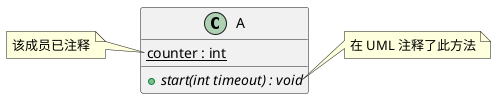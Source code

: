 @startuml
class A {
    {static} counter : int
    + {abstract} start(int timeout) : void
}

note left of A::counter
  该成员已注释
end note

note right of A::start
  在 UML 注释了此方法
end note

newpage
note "注释同名属性和方法" as N3

class A {
    {static} int counter
    + {abstract} start(int timeoutms) : void
    + {abstract} start(Duration timeout) : void
}
note left of A::counter
  该成员已注释
end note

note right of A::"start(int timeoutms)"
  这个start方法的参数是int类型
end note

note right of A::"start(Duration timeout)"
  这个start方法的参数是Duration类型
end note

newpage

note "链接的注释" as N4

class Dummy
Dummy --> Foo : A link
note on link #red: note that is red

Dummy --> Foo2 : Another link
note right on link #blue
this is my note on right link
and in blue
end note




@enduml
